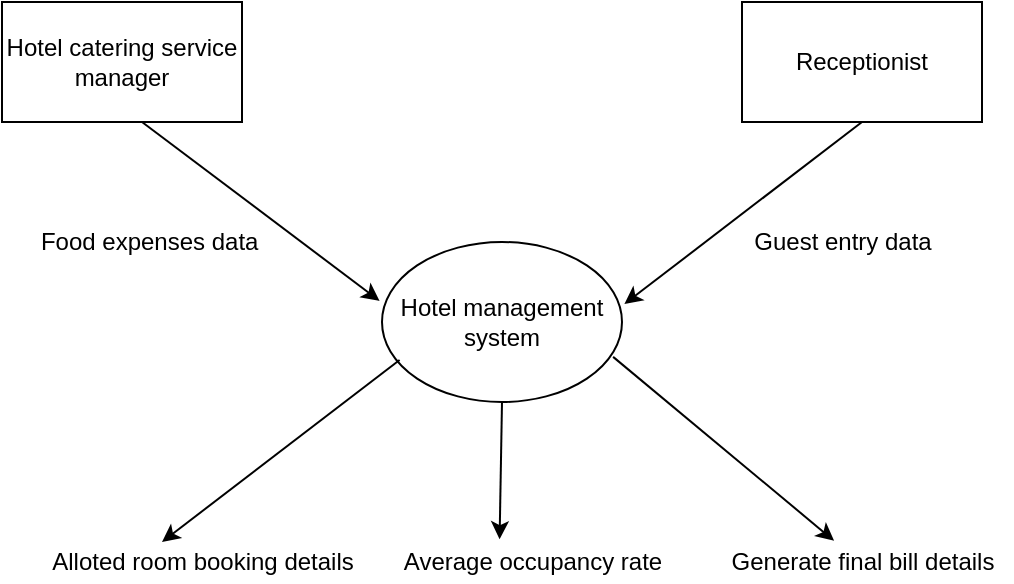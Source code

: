 <mxfile version="15.7.3" type="device"><diagram id="g34iGqm8BH_vWWVPiwmg" name="Page-1"><mxGraphModel dx="1038" dy="583" grid="1" gridSize="10" guides="1" tooltips="1" connect="1" arrows="1" fold="1" page="1" pageScale="1" pageWidth="850" pageHeight="1100" math="0" shadow="0"><root><mxCell id="0"/><mxCell id="1" parent="0"/><mxCell id="5xobG6aAffN25ICd9x4u-1" value="Hotel management system" style="ellipse;whiteSpace=wrap;html=1;" vertex="1" parent="1"><mxGeometry x="360" y="260" width="120" height="80" as="geometry"/></mxCell><mxCell id="5xobG6aAffN25ICd9x4u-2" value="" style="endArrow=classic;html=1;rounded=0;entryX=-0.01;entryY=0.368;entryDx=0;entryDy=0;entryPerimeter=0;" edge="1" parent="1" target="5xobG6aAffN25ICd9x4u-1"><mxGeometry width="50" height="50" relative="1" as="geometry"><mxPoint x="240" y="200" as="sourcePoint"/><mxPoint x="290" y="200" as="targetPoint"/></mxGeometry></mxCell><mxCell id="5xobG6aAffN25ICd9x4u-3" value="" style="endArrow=classic;html=1;rounded=0;entryX=1.01;entryY=0.388;entryDx=0;entryDy=0;entryPerimeter=0;" edge="1" parent="1" target="5xobG6aAffN25ICd9x4u-1"><mxGeometry width="50" height="50" relative="1" as="geometry"><mxPoint x="600" y="200" as="sourcePoint"/><mxPoint x="588.8" y="249.44" as="targetPoint"/></mxGeometry></mxCell><mxCell id="5xobG6aAffN25ICd9x4u-4" value="Hotel catering service manager" style="rounded=0;whiteSpace=wrap;html=1;" vertex="1" parent="1"><mxGeometry x="170" y="140" width="120" height="60" as="geometry"/></mxCell><mxCell id="5xobG6aAffN25ICd9x4u-5" value="Food expenses data&amp;nbsp; &amp;nbsp; &amp;nbsp; &amp;nbsp;" style="text;html=1;resizable=0;autosize=1;align=center;verticalAlign=middle;points=[];fillColor=none;strokeColor=none;rounded=0;" vertex="1" parent="1"><mxGeometry x="180" y="250" width="150" height="20" as="geometry"/></mxCell><mxCell id="5xobG6aAffN25ICd9x4u-6" value="Receptionist" style="rounded=0;whiteSpace=wrap;html=1;" vertex="1" parent="1"><mxGeometry x="540" y="140" width="120" height="60" as="geometry"/></mxCell><mxCell id="5xobG6aAffN25ICd9x4u-7" value="Generate final bill details" style="text;html=1;resizable=0;autosize=1;align=center;verticalAlign=middle;points=[];fillColor=none;strokeColor=none;rounded=0;" vertex="1" parent="1"><mxGeometry x="525" y="410" width="150" height="20" as="geometry"/></mxCell><mxCell id="5xobG6aAffN25ICd9x4u-8" value="Alloted room booking details" style="text;html=1;resizable=0;autosize=1;align=center;verticalAlign=middle;points=[];fillColor=none;strokeColor=none;rounded=0;" vertex="1" parent="1"><mxGeometry x="185" y="410" width="170" height="20" as="geometry"/></mxCell><mxCell id="5xobG6aAffN25ICd9x4u-9" value="Average occupancy rate" style="text;html=1;resizable=0;autosize=1;align=center;verticalAlign=middle;points=[];fillColor=none;strokeColor=none;rounded=0;" vertex="1" parent="1"><mxGeometry x="360" y="410" width="150" height="20" as="geometry"/></mxCell><mxCell id="5xobG6aAffN25ICd9x4u-10" value="Guest entry data" style="text;html=1;resizable=0;autosize=1;align=center;verticalAlign=middle;points=[];fillColor=none;strokeColor=none;rounded=0;" vertex="1" parent="1"><mxGeometry x="540" y="250" width="100" height="20" as="geometry"/></mxCell><mxCell id="5xobG6aAffN25ICd9x4u-11" value="" style="endArrow=classic;html=1;rounded=0;entryX=1.01;entryY=0.388;entryDx=0;entryDy=0;entryPerimeter=0;" edge="1" parent="1"><mxGeometry width="50" height="50" relative="1" as="geometry"><mxPoint x="368.8" y="318.96" as="sourcePoint"/><mxPoint x="250.0" y="410.0" as="targetPoint"/></mxGeometry></mxCell><mxCell id="5xobG6aAffN25ICd9x4u-12" value="" style="endArrow=classic;html=1;rounded=0;entryX=0.392;entryY=-0.07;entryDx=0;entryDy=0;entryPerimeter=0;exitX=0.5;exitY=1;exitDx=0;exitDy=0;" edge="1" parent="1" source="5xobG6aAffN25ICd9x4u-1" target="5xobG6aAffN25ICd9x4u-9"><mxGeometry width="50" height="50" relative="1" as="geometry"><mxPoint x="484.8" y="350" as="sourcePoint"/><mxPoint x="366.0" y="441.04" as="targetPoint"/></mxGeometry></mxCell><mxCell id="5xobG6aAffN25ICd9x4u-13" value="" style="endArrow=classic;html=1;rounded=0;entryX=0.407;entryY=-0.03;entryDx=0;entryDy=0;entryPerimeter=0;exitX=0.963;exitY=0.718;exitDx=0;exitDy=0;exitPerimeter=0;" edge="1" parent="1" source="5xobG6aAffN25ICd9x4u-1" target="5xobG6aAffN25ICd9x4u-7"><mxGeometry width="50" height="50" relative="1" as="geometry"><mxPoint x="675" y="330" as="sourcePoint"/><mxPoint x="556.2" y="421.04" as="targetPoint"/></mxGeometry></mxCell></root></mxGraphModel></diagram></mxfile>